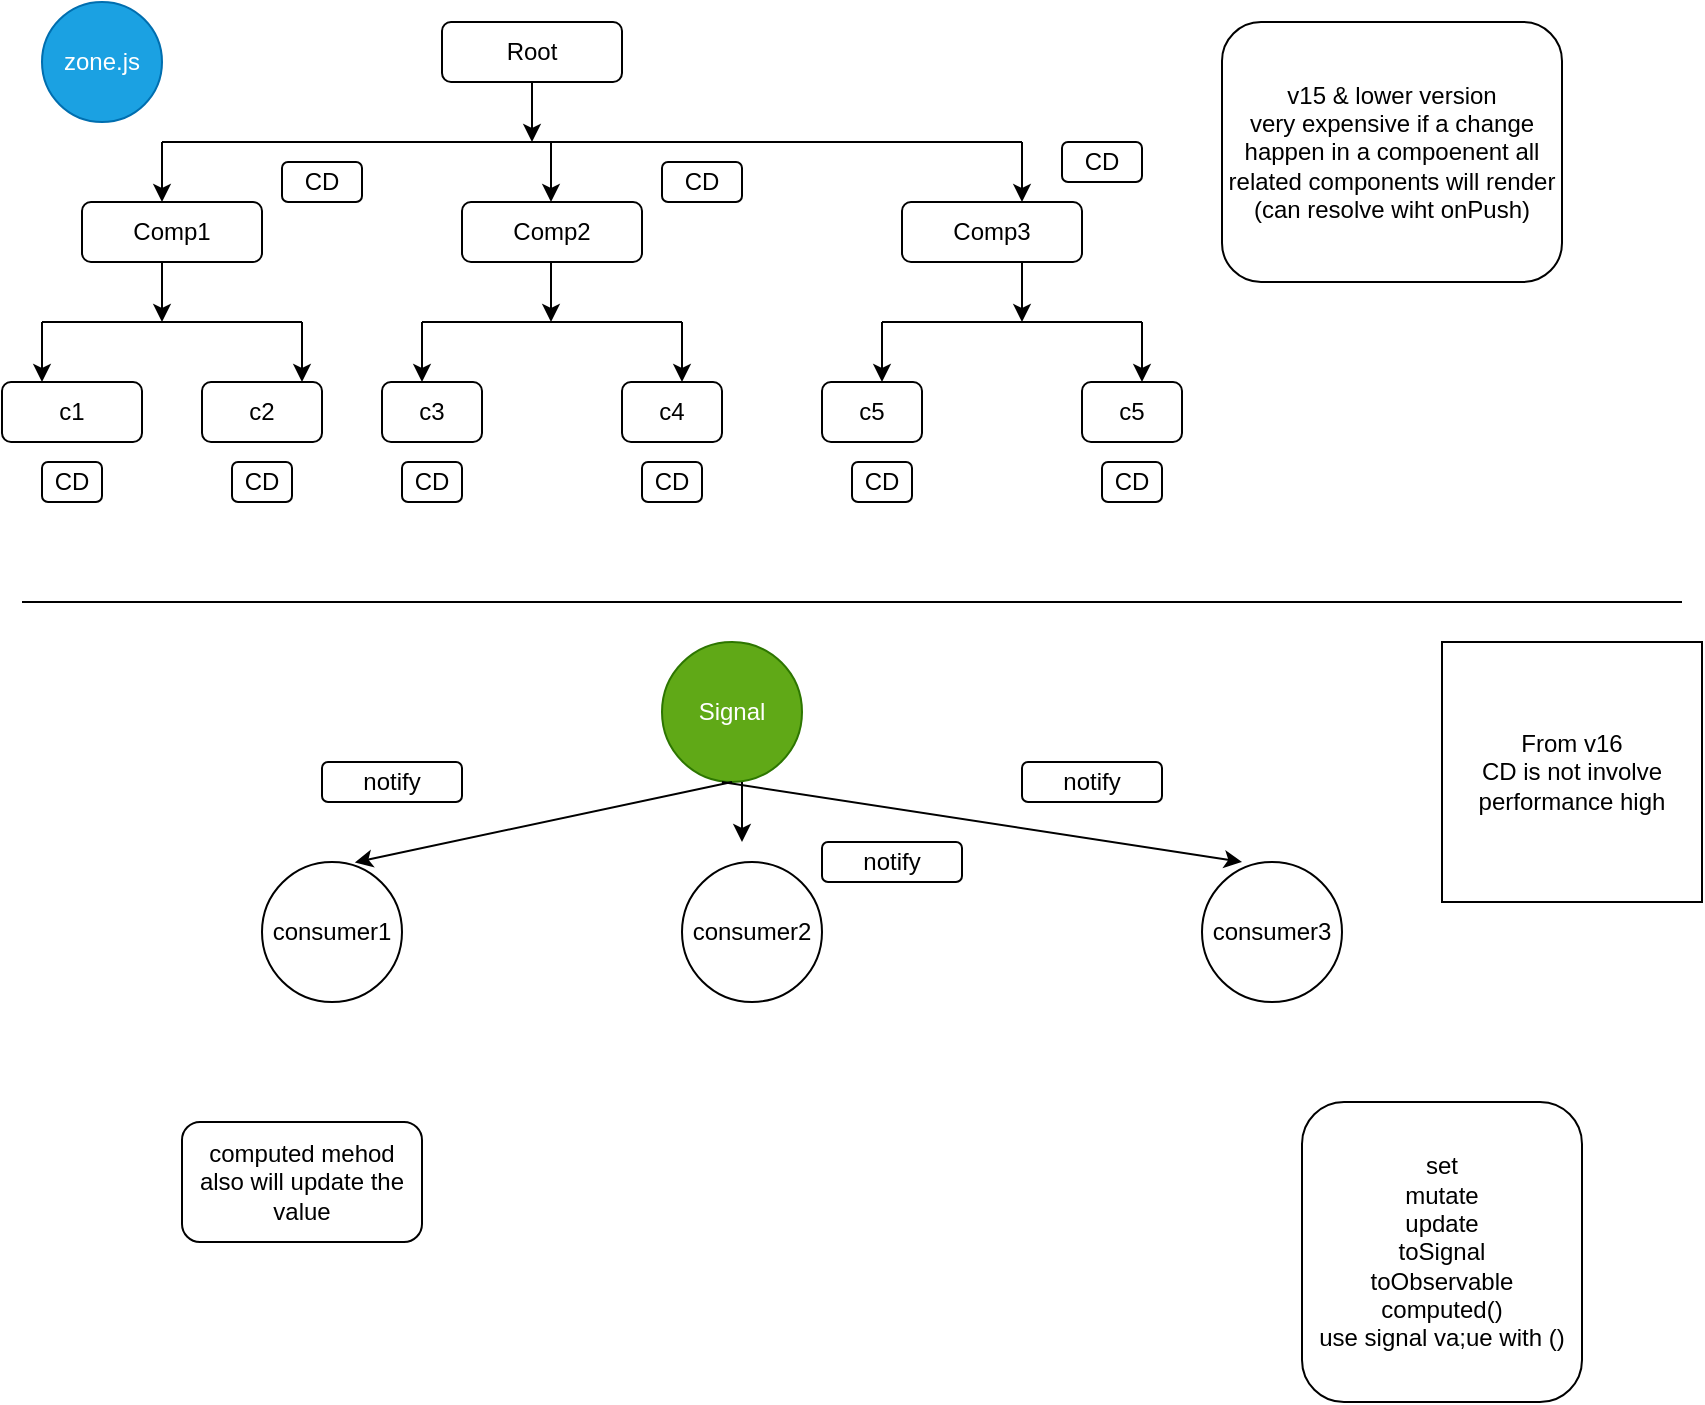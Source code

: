 <mxfile>
    <diagram id="zSxjTPyiRQsnk43WGKid" name="Page-1">
        <mxGraphModel dx="1002" dy="457" grid="1" gridSize="10" guides="1" tooltips="1" connect="1" arrows="1" fold="1" page="1" pageScale="1" pageWidth="850" pageHeight="1100" math="0" shadow="0">
            <root>
                <mxCell id="0"/>
                <mxCell id="1" parent="0"/>
                <mxCell id="13" value="" style="edgeStyle=none;html=1;" edge="1" parent="1" source="2">
                    <mxGeometry relative="1" as="geometry">
                        <mxPoint x="265" y="90" as="targetPoint"/>
                    </mxGeometry>
                </mxCell>
                <mxCell id="2" value="Root" style="rounded=1;whiteSpace=wrap;html=1;" vertex="1" parent="1">
                    <mxGeometry x="220" y="30" width="90" height="30" as="geometry"/>
                </mxCell>
                <mxCell id="3" value="Comp3" style="rounded=1;whiteSpace=wrap;html=1;" vertex="1" parent="1">
                    <mxGeometry x="450" y="120" width="90" height="30" as="geometry"/>
                </mxCell>
                <mxCell id="4" value="Comp2" style="rounded=1;whiteSpace=wrap;html=1;" vertex="1" parent="1">
                    <mxGeometry x="230" y="120" width="90" height="30" as="geometry"/>
                </mxCell>
                <mxCell id="5" value="Comp1" style="rounded=1;whiteSpace=wrap;html=1;" vertex="1" parent="1">
                    <mxGeometry x="40" y="120" width="90" height="30" as="geometry"/>
                </mxCell>
                <mxCell id="6" value="c4" style="rounded=1;whiteSpace=wrap;html=1;" vertex="1" parent="1">
                    <mxGeometry x="310" y="210" width="50" height="30" as="geometry"/>
                </mxCell>
                <mxCell id="7" value="c3" style="rounded=1;whiteSpace=wrap;html=1;" vertex="1" parent="1">
                    <mxGeometry x="190" y="210" width="50" height="30" as="geometry"/>
                </mxCell>
                <mxCell id="8" value="c2" style="rounded=1;whiteSpace=wrap;html=1;" vertex="1" parent="1">
                    <mxGeometry x="100" y="210" width="60" height="30" as="geometry"/>
                </mxCell>
                <mxCell id="9" value="c1" style="rounded=1;whiteSpace=wrap;html=1;" vertex="1" parent="1">
                    <mxGeometry y="210" width="70" height="30" as="geometry"/>
                </mxCell>
                <mxCell id="11" value="c5" style="rounded=1;whiteSpace=wrap;html=1;" vertex="1" parent="1">
                    <mxGeometry x="410" y="210" width="50" height="30" as="geometry"/>
                </mxCell>
                <mxCell id="12" value="c5" style="rounded=1;whiteSpace=wrap;html=1;" vertex="1" parent="1">
                    <mxGeometry x="540" y="210" width="50" height="30" as="geometry"/>
                </mxCell>
                <mxCell id="15" value="" style="endArrow=none;html=1;" edge="1" parent="1">
                    <mxGeometry width="50" height="50" relative="1" as="geometry">
                        <mxPoint x="80" y="90" as="sourcePoint"/>
                        <mxPoint x="510" y="90" as="targetPoint"/>
                    </mxGeometry>
                </mxCell>
                <mxCell id="16" value="" style="edgeStyle=none;html=1;" edge="1" parent="1">
                    <mxGeometry relative="1" as="geometry">
                        <mxPoint x="274.5" y="90" as="sourcePoint"/>
                        <mxPoint x="274.5" y="120" as="targetPoint"/>
                    </mxGeometry>
                </mxCell>
                <mxCell id="17" value="" style="edgeStyle=none;html=1;" edge="1" parent="1">
                    <mxGeometry relative="1" as="geometry">
                        <mxPoint x="80" y="90" as="sourcePoint"/>
                        <mxPoint x="80" y="120" as="targetPoint"/>
                    </mxGeometry>
                </mxCell>
                <mxCell id="18" value="" style="edgeStyle=none;html=1;" edge="1" parent="1">
                    <mxGeometry relative="1" as="geometry">
                        <mxPoint x="510" y="90" as="sourcePoint"/>
                        <mxPoint x="510" y="120" as="targetPoint"/>
                    </mxGeometry>
                </mxCell>
                <mxCell id="19" value="" style="edgeStyle=none;html=1;" edge="1" parent="1">
                    <mxGeometry relative="1" as="geometry">
                        <mxPoint x="80" y="150" as="sourcePoint"/>
                        <mxPoint x="80" y="180" as="targetPoint"/>
                    </mxGeometry>
                </mxCell>
                <mxCell id="20" value="" style="edgeStyle=none;html=1;" edge="1" parent="1">
                    <mxGeometry relative="1" as="geometry">
                        <mxPoint x="274.5" y="150" as="sourcePoint"/>
                        <mxPoint x="274.5" y="180" as="targetPoint"/>
                    </mxGeometry>
                </mxCell>
                <mxCell id="21" value="" style="edgeStyle=none;html=1;" edge="1" parent="1">
                    <mxGeometry relative="1" as="geometry">
                        <mxPoint x="510" y="150" as="sourcePoint"/>
                        <mxPoint x="510" y="180" as="targetPoint"/>
                    </mxGeometry>
                </mxCell>
                <mxCell id="22" value="" style="endArrow=none;html=1;" edge="1" parent="1">
                    <mxGeometry width="50" height="50" relative="1" as="geometry">
                        <mxPoint x="440" y="180" as="sourcePoint"/>
                        <mxPoint x="570" y="180" as="targetPoint"/>
                    </mxGeometry>
                </mxCell>
                <mxCell id="23" value="" style="endArrow=none;html=1;" edge="1" parent="1">
                    <mxGeometry width="50" height="50" relative="1" as="geometry">
                        <mxPoint x="210" y="180" as="sourcePoint"/>
                        <mxPoint x="340" y="180" as="targetPoint"/>
                    </mxGeometry>
                </mxCell>
                <mxCell id="24" value="" style="endArrow=none;html=1;" edge="1" parent="1">
                    <mxGeometry width="50" height="50" relative="1" as="geometry">
                        <mxPoint x="20" y="180" as="sourcePoint"/>
                        <mxPoint x="150" y="180" as="targetPoint"/>
                    </mxGeometry>
                </mxCell>
                <mxCell id="25" value="" style="edgeStyle=none;html=1;" edge="1" parent="1">
                    <mxGeometry relative="1" as="geometry">
                        <mxPoint x="20" y="180" as="sourcePoint"/>
                        <mxPoint x="20" y="210" as="targetPoint"/>
                    </mxGeometry>
                </mxCell>
                <mxCell id="26" value="" style="edgeStyle=none;html=1;" edge="1" parent="1">
                    <mxGeometry relative="1" as="geometry">
                        <mxPoint x="150" y="180" as="sourcePoint"/>
                        <mxPoint x="150" y="210" as="targetPoint"/>
                    </mxGeometry>
                </mxCell>
                <mxCell id="27" value="" style="edgeStyle=none;html=1;" edge="1" parent="1">
                    <mxGeometry relative="1" as="geometry">
                        <mxPoint x="340" y="180" as="sourcePoint"/>
                        <mxPoint x="340" y="210" as="targetPoint"/>
                    </mxGeometry>
                </mxCell>
                <mxCell id="28" value="" style="edgeStyle=none;html=1;" edge="1" parent="1">
                    <mxGeometry relative="1" as="geometry">
                        <mxPoint x="210" y="180" as="sourcePoint"/>
                        <mxPoint x="210" y="210" as="targetPoint"/>
                    </mxGeometry>
                </mxCell>
                <mxCell id="29" value="" style="edgeStyle=none;html=1;" edge="1" parent="1">
                    <mxGeometry relative="1" as="geometry">
                        <mxPoint x="570" y="180" as="sourcePoint"/>
                        <mxPoint x="570" y="210" as="targetPoint"/>
                    </mxGeometry>
                </mxCell>
                <mxCell id="30" value="" style="edgeStyle=none;html=1;" edge="1" parent="1">
                    <mxGeometry relative="1" as="geometry">
                        <mxPoint x="440" y="180" as="sourcePoint"/>
                        <mxPoint x="440" y="210" as="targetPoint"/>
                    </mxGeometry>
                </mxCell>
                <mxCell id="32" value="zone.js" style="ellipse;whiteSpace=wrap;html=1;aspect=fixed;fillColor=#1ba1e2;fontColor=#ffffff;strokeColor=#006EAF;" vertex="1" parent="1">
                    <mxGeometry x="20" y="20" width="60" height="60" as="geometry"/>
                </mxCell>
                <mxCell id="33" value="v15 &amp;amp; lower version&lt;br&gt;very expensive if a change happen in a compoenent all related components will render (can resolve wiht onPush)" style="rounded=1;whiteSpace=wrap;html=1;" vertex="1" parent="1">
                    <mxGeometry x="610" y="30" width="170" height="130" as="geometry"/>
                </mxCell>
                <mxCell id="34" value="CD" style="rounded=1;whiteSpace=wrap;html=1;" vertex="1" parent="1">
                    <mxGeometry x="140" y="100" width="40" height="20" as="geometry"/>
                </mxCell>
                <mxCell id="35" value="CD" style="rounded=1;whiteSpace=wrap;html=1;" vertex="1" parent="1">
                    <mxGeometry x="330" y="100" width="40" height="20" as="geometry"/>
                </mxCell>
                <mxCell id="36" value="CD" style="rounded=1;whiteSpace=wrap;html=1;" vertex="1" parent="1">
                    <mxGeometry x="20" y="250" width="30" height="20" as="geometry"/>
                </mxCell>
                <mxCell id="37" value="CD" style="rounded=1;whiteSpace=wrap;html=1;" vertex="1" parent="1">
                    <mxGeometry x="115" y="250" width="30" height="20" as="geometry"/>
                </mxCell>
                <mxCell id="38" value="CD" style="rounded=1;whiteSpace=wrap;html=1;" vertex="1" parent="1">
                    <mxGeometry x="200" y="250" width="30" height="20" as="geometry"/>
                </mxCell>
                <mxCell id="39" value="CD" style="rounded=1;whiteSpace=wrap;html=1;" vertex="1" parent="1">
                    <mxGeometry x="320" y="250" width="30" height="20" as="geometry"/>
                </mxCell>
                <mxCell id="40" value="CD" style="rounded=1;whiteSpace=wrap;html=1;" vertex="1" parent="1">
                    <mxGeometry x="425" y="250" width="30" height="20" as="geometry"/>
                </mxCell>
                <mxCell id="41" value="CD" style="rounded=1;whiteSpace=wrap;html=1;" vertex="1" parent="1">
                    <mxGeometry x="550" y="250" width="30" height="20" as="geometry"/>
                </mxCell>
                <mxCell id="43" value="CD" style="rounded=1;whiteSpace=wrap;html=1;" vertex="1" parent="1">
                    <mxGeometry x="530" y="90" width="40" height="20" as="geometry"/>
                </mxCell>
                <mxCell id="44" value="" style="endArrow=none;html=1;" edge="1" parent="1">
                    <mxGeometry width="50" height="50" relative="1" as="geometry">
                        <mxPoint x="10" y="320" as="sourcePoint"/>
                        <mxPoint x="840" y="320" as="targetPoint"/>
                    </mxGeometry>
                </mxCell>
                <mxCell id="46" value="Signal" style="ellipse;whiteSpace=wrap;html=1;aspect=fixed;fillColor=#60a917;fontColor=#ffffff;strokeColor=#2D7600;" vertex="1" parent="1">
                    <mxGeometry x="330" y="340" width="70" height="70" as="geometry"/>
                </mxCell>
                <mxCell id="47" value="consumer1" style="ellipse;whiteSpace=wrap;html=1;aspect=fixed;" vertex="1" parent="1">
                    <mxGeometry x="130" y="450" width="70" height="70" as="geometry"/>
                </mxCell>
                <mxCell id="48" value="consumer2" style="ellipse;whiteSpace=wrap;html=1;aspect=fixed;" vertex="1" parent="1">
                    <mxGeometry x="340" y="450" width="70" height="70" as="geometry"/>
                </mxCell>
                <mxCell id="49" value="consumer3" style="ellipse;whiteSpace=wrap;html=1;aspect=fixed;" vertex="1" parent="1">
                    <mxGeometry x="600" y="450" width="70" height="70" as="geometry"/>
                </mxCell>
                <mxCell id="50" value="" style="endArrow=classic;html=1;entryX=0.663;entryY=0.003;entryDx=0;entryDy=0;entryPerimeter=0;" edge="1" parent="1" target="47">
                    <mxGeometry width="50" height="50" relative="1" as="geometry">
                        <mxPoint x="365" y="410" as="sourcePoint"/>
                        <mxPoint x="370" y="460" as="targetPoint"/>
                    </mxGeometry>
                </mxCell>
                <mxCell id="51" value="" style="endArrow=classic;html=1;entryX=0.286;entryY=0;entryDx=0;entryDy=0;entryPerimeter=0;" edge="1" parent="1" target="49">
                    <mxGeometry width="50" height="50" relative="1" as="geometry">
                        <mxPoint x="360" y="410" as="sourcePoint"/>
                        <mxPoint x="186.41" y="460.21" as="targetPoint"/>
                    </mxGeometry>
                </mxCell>
                <mxCell id="52" value="" style="endArrow=classic;html=1;" edge="1" parent="1">
                    <mxGeometry width="50" height="50" relative="1" as="geometry">
                        <mxPoint x="370" y="410" as="sourcePoint"/>
                        <mxPoint x="370" y="440" as="targetPoint"/>
                    </mxGeometry>
                </mxCell>
                <mxCell id="53" value="notify" style="rounded=1;whiteSpace=wrap;html=1;" vertex="1" parent="1">
                    <mxGeometry x="160" y="400" width="70" height="20" as="geometry"/>
                </mxCell>
                <mxCell id="54" value="notify" style="rounded=1;whiteSpace=wrap;html=1;" vertex="1" parent="1">
                    <mxGeometry x="410" y="440" width="70" height="20" as="geometry"/>
                </mxCell>
                <mxCell id="55" value="notify" style="rounded=1;whiteSpace=wrap;html=1;" vertex="1" parent="1">
                    <mxGeometry x="510" y="400" width="70" height="20" as="geometry"/>
                </mxCell>
                <mxCell id="56" value="From v16&lt;br&gt;CD is not involve&lt;br&gt;performance high" style="whiteSpace=wrap;html=1;aspect=fixed;" vertex="1" parent="1">
                    <mxGeometry x="720" y="340" width="130" height="130" as="geometry"/>
                </mxCell>
                <mxCell id="57" value="set&lt;br&gt;mutate&lt;br&gt;update&lt;br&gt;toSignal&lt;br&gt;toObservable&lt;br&gt;computed()&lt;br&gt;use signal va;ue with ()" style="rounded=1;whiteSpace=wrap;html=1;" vertex="1" parent="1">
                    <mxGeometry x="650" y="570" width="140" height="150" as="geometry"/>
                </mxCell>
                <mxCell id="58" value="computed mehod also will update the value" style="rounded=1;whiteSpace=wrap;html=1;" vertex="1" parent="1">
                    <mxGeometry x="90" y="580" width="120" height="60" as="geometry"/>
                </mxCell>
            </root>
        </mxGraphModel>
    </diagram>
</mxfile>